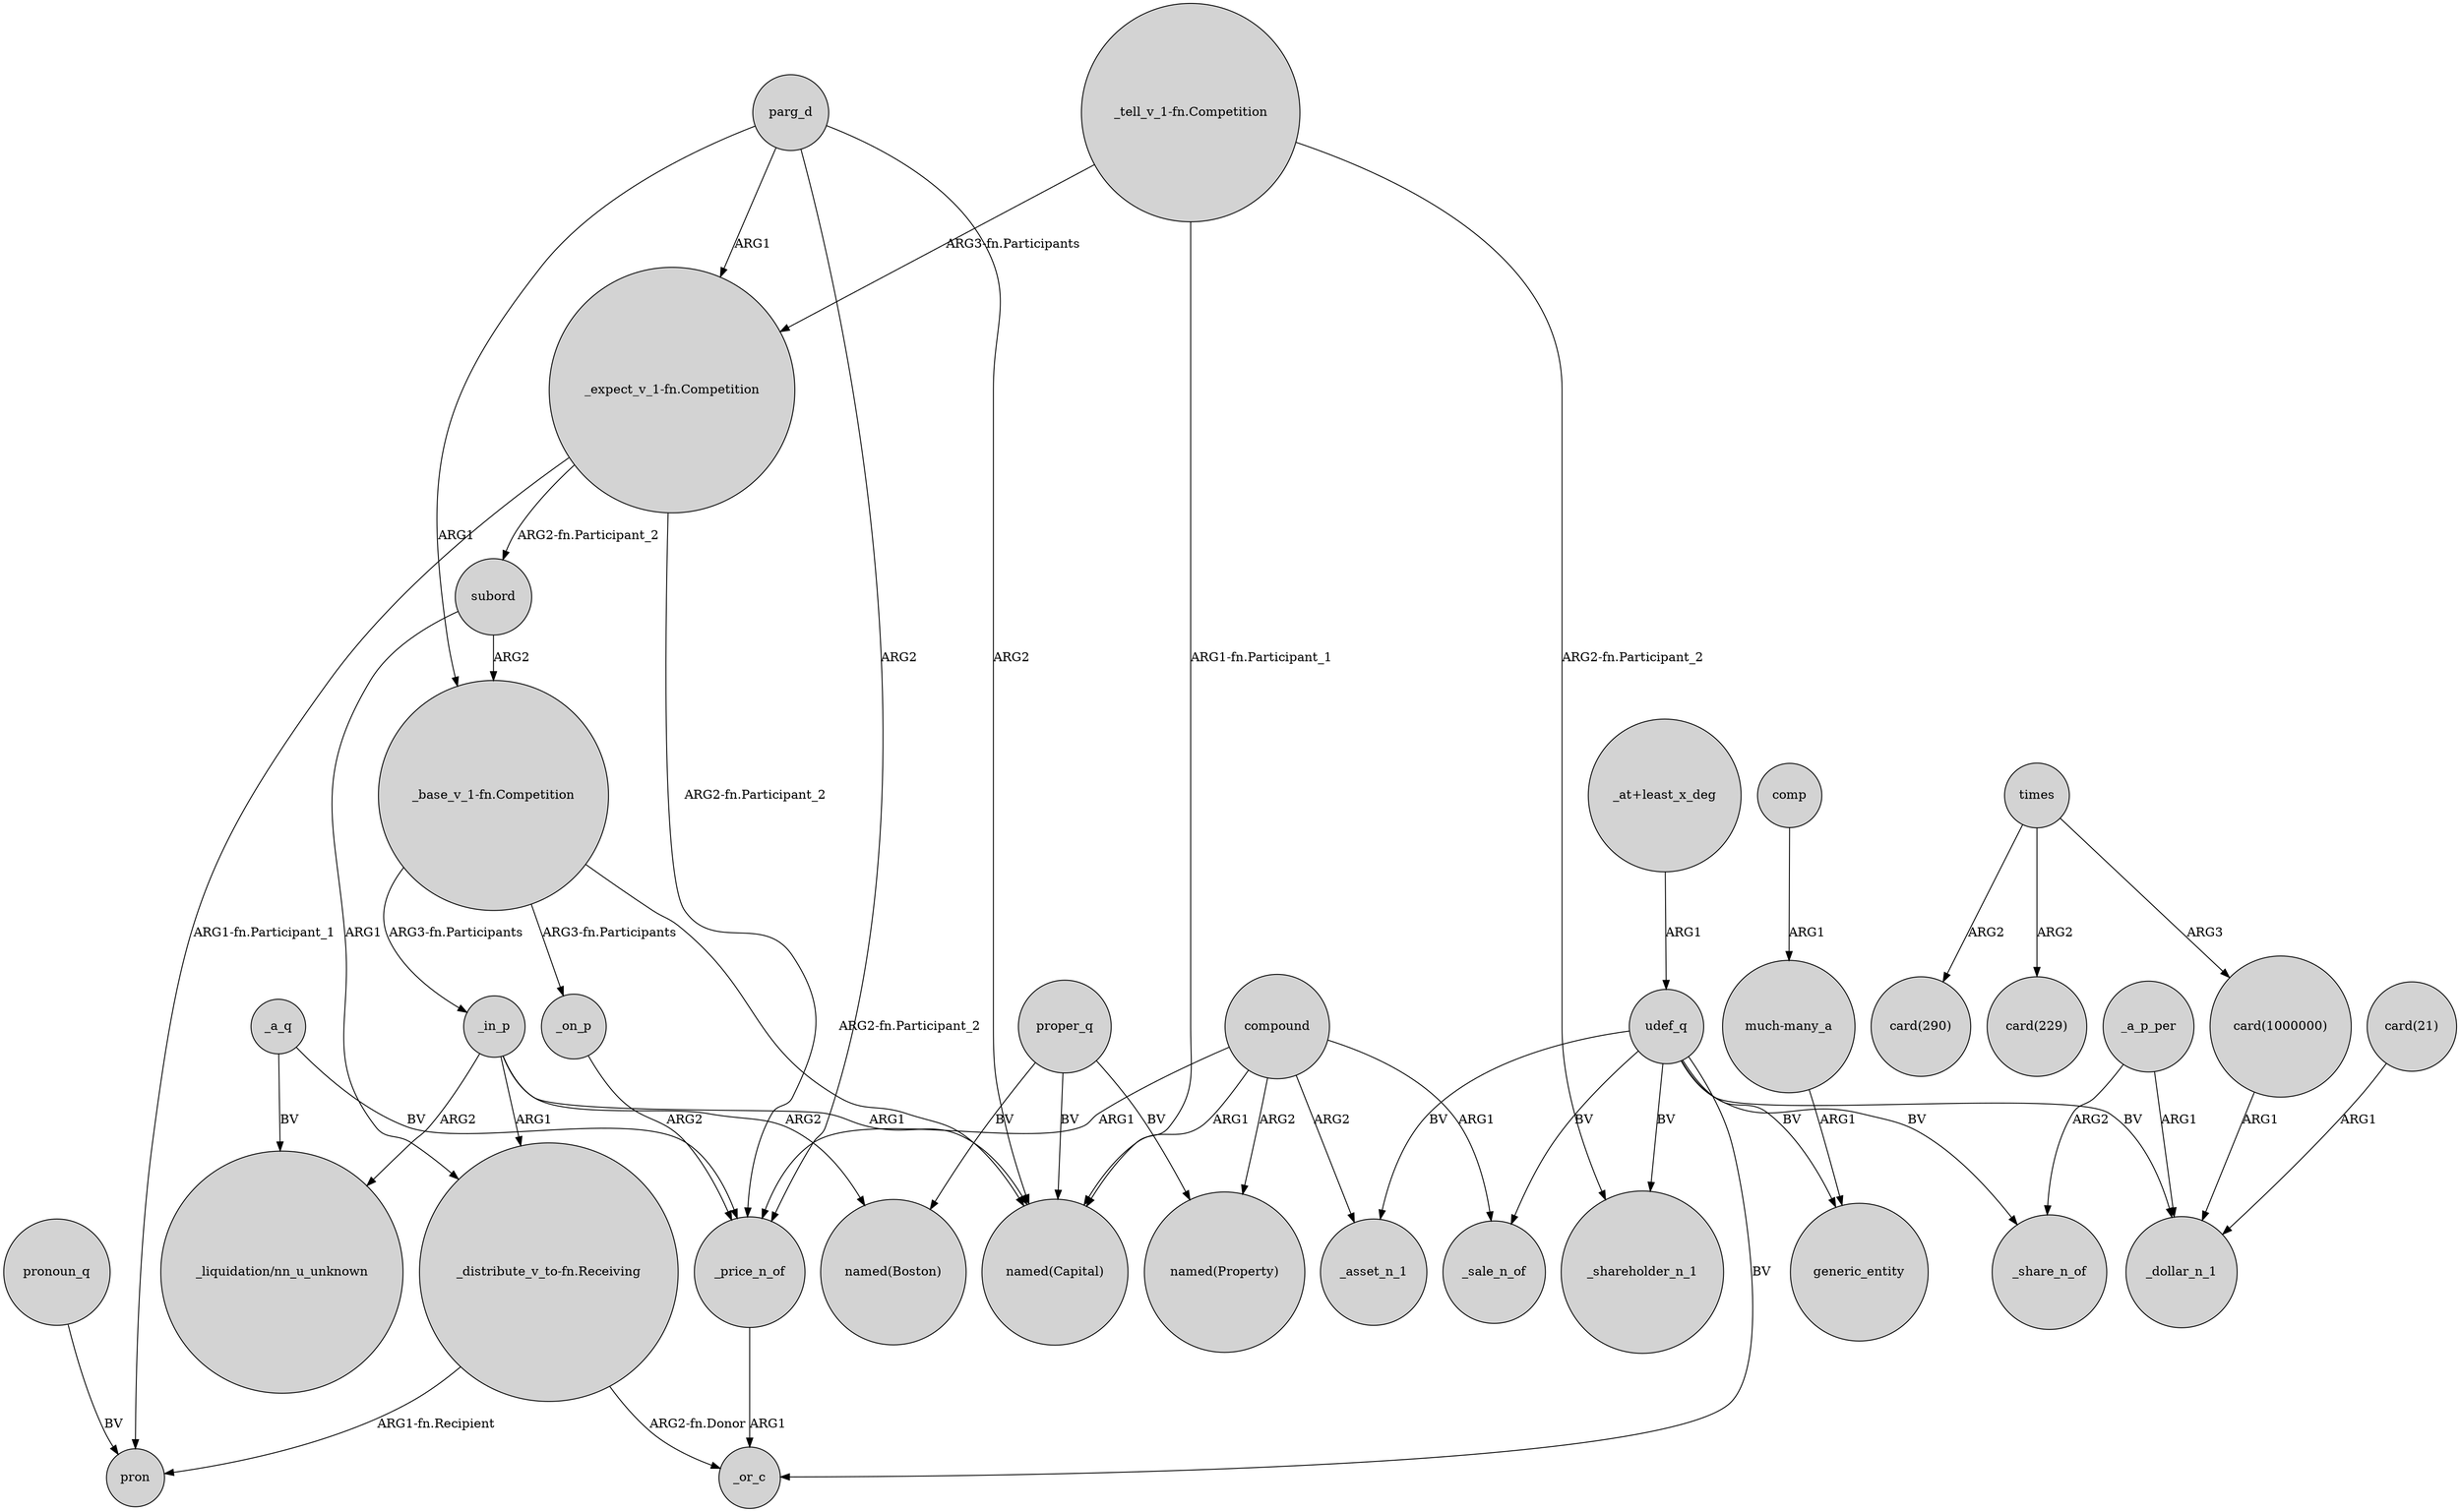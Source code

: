 digraph {
	node [shape=circle style=filled]
	"_base_v_1-fn.Competition" -> _in_p [label="ARG3-fn.Participants"]
	_on_p -> _price_n_of [label=ARG2]
	parg_d -> "_base_v_1-fn.Competition" [label=ARG1]
	"_tell_v_1-fn.Competition" -> _shareholder_n_1 [label="ARG2-fn.Participant_2"]
	compound -> _asset_n_1 [label=ARG2]
	_in_p -> "_liquidation/nn_u_unknown" [label=ARG2]
	udef_q -> _shareholder_n_1 [label=BV]
	proper_q -> "named(Property)" [label=BV]
	proper_q -> "named(Capital)" [label=BV]
	_in_p -> "named(Boston)" [label=ARG2]
	times -> "card(1000000)" [label=ARG3]
	proper_q -> "named(Boston)" [label=BV]
	"_expect_v_1-fn.Competition" -> subord [label="ARG2-fn.Participant_2"]
	udef_q -> _sale_n_of [label=BV]
	"_tell_v_1-fn.Competition" -> "_expect_v_1-fn.Competition" [label="ARG3-fn.Participants"]
	udef_q -> _asset_n_1 [label=BV]
	"_distribute_v_to-fn.Receiving" -> _or_c [label="ARG2-fn.Donor"]
	udef_q -> generic_entity [label=BV]
	parg_d -> "named(Capital)" [label=ARG2]
	_in_p -> "named(Capital)" [label=ARG1]
	udef_q -> _or_c [label=BV]
	subord -> "_distribute_v_to-fn.Receiving" [label=ARG1]
	pronoun_q -> pron [label=BV]
	"_expect_v_1-fn.Competition" -> pron [label="ARG1-fn.Participant_1"]
	comp -> "much-many_a" [label=ARG1]
	"card(21)" -> _dollar_n_1 [label=ARG1]
	_a_p_per -> _share_n_of [label=ARG2]
	_in_p -> "_distribute_v_to-fn.Receiving" [label=ARG1]
	"much-many_a" -> generic_entity [label=ARG1]
	_price_n_of -> _or_c [label=ARG1]
	"_distribute_v_to-fn.Receiving" -> pron [label="ARG1-fn.Recipient"]
	udef_q -> _share_n_of [label=BV]
	times -> "card(290)" [label=ARG2]
	udef_q -> _dollar_n_1 [label=BV]
	"card(1000000)" -> _dollar_n_1 [label=ARG1]
	"_base_v_1-fn.Competition" -> "named(Capital)" [label="ARG2-fn.Participant_2"]
	subord -> "_base_v_1-fn.Competition" [label=ARG2]
	_a_p_per -> _dollar_n_1 [label=ARG1]
	parg_d -> "_expect_v_1-fn.Competition" [label=ARG1]
	"_base_v_1-fn.Competition" -> _on_p [label="ARG3-fn.Participants"]
	"_at+least_x_deg" -> udef_q [label=ARG1]
	parg_d -> _price_n_of [label=ARG2]
	times -> "card(229)" [label=ARG2]
	"_expect_v_1-fn.Competition" -> _price_n_of [label="ARG2-fn.Participant_2"]
	compound -> "named(Capital)" [label=ARG1]
	compound -> _price_n_of [label=ARG1]
	compound -> "named(Property)" [label=ARG2]
	compound -> _sale_n_of [label=ARG1]
	_a_q -> _price_n_of [label=BV]
	"_tell_v_1-fn.Competition" -> "named(Capital)" [label="ARG1-fn.Participant_1"]
	_a_q -> "_liquidation/nn_u_unknown" [label=BV]
}
